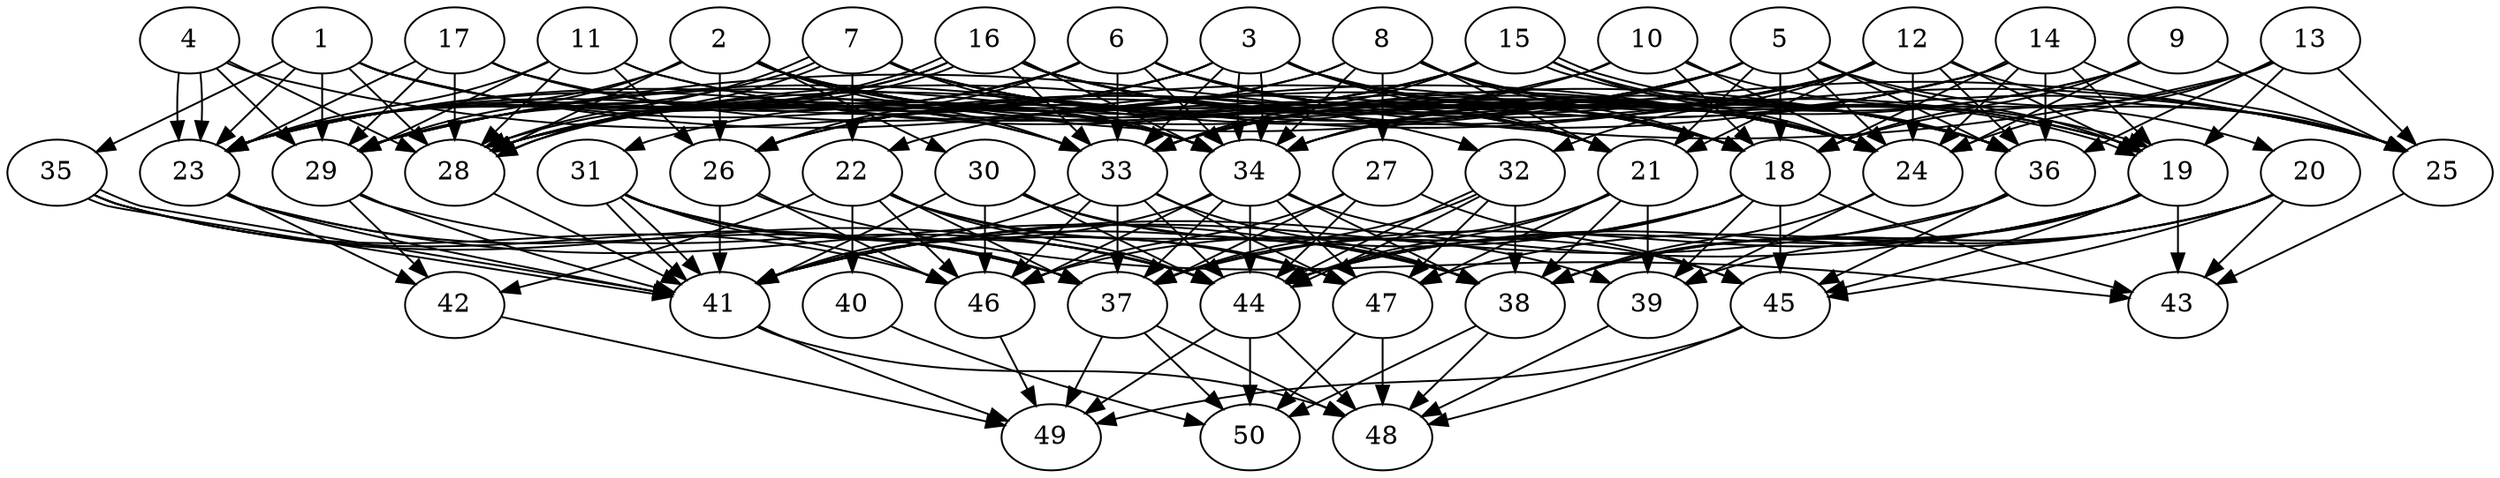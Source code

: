 // DAG automatically generated by daggen at Thu Oct  3 14:07:58 2019
// ./daggen --dot -n 50 --ccr 0.4 --fat 0.7 --regular 0.7 --density 0.9 --mindata 5242880 --maxdata 52428800 
digraph G {
  1 [size="67993600", alpha="0.04", expect_size="27197440"] 
  1 -> 23 [size ="27197440"]
  1 -> 24 [size ="27197440"]
  1 -> 28 [size ="27197440"]
  1 -> 29 [size ="27197440"]
  1 -> 32 [size ="27197440"]
  1 -> 33 [size ="27197440"]
  1 -> 34 [size ="27197440"]
  1 -> 35 [size ="27197440"]
  2 [size="15741440", alpha="0.16", expect_size="6296576"] 
  2 -> 21 [size ="6296576"]
  2 -> 23 [size ="6296576"]
  2 -> 24 [size ="6296576"]
  2 -> 25 [size ="6296576"]
  2 -> 26 [size ="6296576"]
  2 -> 28 [size ="6296576"]
  2 -> 29 [size ="6296576"]
  2 -> 30 [size ="6296576"]
  2 -> 33 [size ="6296576"]
  2 -> 34 [size ="6296576"]
  3 [size="22645760", alpha="0.01", expect_size="9058304"] 
  3 -> 18 [size ="9058304"]
  3 -> 21 [size ="9058304"]
  3 -> 23 [size ="9058304"]
  3 -> 24 [size ="9058304"]
  3 -> 25 [size ="9058304"]
  3 -> 28 [size ="9058304"]
  3 -> 29 [size ="9058304"]
  3 -> 33 [size ="9058304"]
  3 -> 34 [size ="9058304"]
  3 -> 34 [size ="9058304"]
  3 -> 36 [size ="9058304"]
  4 [size="23703040", alpha="0.03", expect_size="9481216"] 
  4 -> 18 [size ="9481216"]
  4 -> 23 [size ="9481216"]
  4 -> 23 [size ="9481216"]
  4 -> 28 [size ="9481216"]
  4 -> 29 [size ="9481216"]
  5 [size="41684480", alpha="0.10", expect_size="16673792"] 
  5 -> 18 [size ="16673792"]
  5 -> 19 [size ="16673792"]
  5 -> 21 [size ="16673792"]
  5 -> 24 [size ="16673792"]
  5 -> 25 [size ="16673792"]
  5 -> 26 [size ="16673792"]
  5 -> 28 [size ="16673792"]
  5 -> 29 [size ="16673792"]
  5 -> 34 [size ="16673792"]
  5 -> 36 [size ="16673792"]
  6 [size="23475200", alpha="0.15", expect_size="9390080"] 
  6 -> 18 [size ="9390080"]
  6 -> 19 [size ="9390080"]
  6 -> 21 [size ="9390080"]
  6 -> 23 [size ="9390080"]
  6 -> 24 [size ="9390080"]
  6 -> 26 [size ="9390080"]
  6 -> 28 [size ="9390080"]
  6 -> 33 [size ="9390080"]
  6 -> 34 [size ="9390080"]
  7 [size="69870080", alpha="0.13", expect_size="27948032"] 
  7 -> 18 [size ="27948032"]
  7 -> 21 [size ="27948032"]
  7 -> 22 [size ="27948032"]
  7 -> 23 [size ="27948032"]
  7 -> 24 [size ="27948032"]
  7 -> 28 [size ="27948032"]
  7 -> 28 [size ="27948032"]
  7 -> 34 [size ="27948032"]
  7 -> 36 [size ="27948032"]
  8 [size="65940480", alpha="0.14", expect_size="26376192"] 
  8 -> 18 [size ="26376192"]
  8 -> 19 [size ="26376192"]
  8 -> 21 [size ="26376192"]
  8 -> 24 [size ="26376192"]
  8 -> 27 [size ="26376192"]
  8 -> 28 [size ="26376192"]
  8 -> 31 [size ="26376192"]
  8 -> 34 [size ="26376192"]
  9 [size="91089920", alpha="0.03", expect_size="36435968"] 
  9 -> 18 [size ="36435968"]
  9 -> 24 [size ="36435968"]
  9 -> 25 [size ="36435968"]
  9 -> 33 [size ="36435968"]
  9 -> 34 [size ="36435968"]
  10 [size="63618560", alpha="0.05", expect_size="25447424"] 
  10 -> 18 [size ="25447424"]
  10 -> 20 [size ="25447424"]
  10 -> 23 [size ="25447424"]
  10 -> 24 [size ="25447424"]
  10 -> 33 [size ="25447424"]
  11 [size="100451840", alpha="0.12", expect_size="40180736"] 
  11 -> 23 [size ="40180736"]
  11 -> 24 [size ="40180736"]
  11 -> 26 [size ="40180736"]
  11 -> 28 [size ="40180736"]
  11 -> 29 [size ="40180736"]
  11 -> 36 [size ="40180736"]
  12 [size="126405120", alpha="0.05", expect_size="50562048"] 
  12 -> 19 [size ="50562048"]
  12 -> 21 [size ="50562048"]
  12 -> 24 [size ="50562048"]
  12 -> 25 [size ="50562048"]
  12 -> 26 [size ="50562048"]
  12 -> 29 [size ="50562048"]
  12 -> 32 [size ="50562048"]
  12 -> 34 [size ="50562048"]
  12 -> 36 [size ="50562048"]
  13 [size="104867840", alpha="0.19", expect_size="41947136"] 
  13 -> 18 [size ="41947136"]
  13 -> 19 [size ="41947136"]
  13 -> 24 [size ="41947136"]
  13 -> 25 [size ="41947136"]
  13 -> 29 [size ="41947136"]
  13 -> 36 [size ="41947136"]
  14 [size="112675840", alpha="0.19", expect_size="45070336"] 
  14 -> 18 [size ="45070336"]
  14 -> 19 [size ="45070336"]
  14 -> 22 [size ="45070336"]
  14 -> 24 [size ="45070336"]
  14 -> 25 [size ="45070336"]
  14 -> 28 [size ="45070336"]
  14 -> 33 [size ="45070336"]
  14 -> 36 [size ="45070336"]
  15 [size="130280960", alpha="0.18", expect_size="52112384"] 
  15 -> 19 [size ="52112384"]
  15 -> 19 [size ="52112384"]
  15 -> 23 [size ="52112384"]
  15 -> 24 [size ="52112384"]
  15 -> 26 [size ="52112384"]
  15 -> 28 [size ="52112384"]
  15 -> 33 [size ="52112384"]
  15 -> 36 [size ="52112384"]
  16 [size="68615680", alpha="0.12", expect_size="27446272"] 
  16 -> 18 [size ="27446272"]
  16 -> 23 [size ="27446272"]
  16 -> 24 [size ="27446272"]
  16 -> 25 [size ="27446272"]
  16 -> 28 [size ="27446272"]
  16 -> 28 [size ="27446272"]
  16 -> 29 [size ="27446272"]
  16 -> 33 [size ="27446272"]
  16 -> 34 [size ="27446272"]
  16 -> 36 [size ="27446272"]
  17 [size="36600320", alpha="0.01", expect_size="14640128"] 
  17 -> 18 [size ="14640128"]
  17 -> 23 [size ="14640128"]
  17 -> 28 [size ="14640128"]
  17 -> 29 [size ="14640128"]
  17 -> 33 [size ="14640128"]
  17 -> 34 [size ="14640128"]
  18 [size="114782720", alpha="0.07", expect_size="45913088"] 
  18 -> 39 [size ="45913088"]
  18 -> 41 [size ="45913088"]
  18 -> 43 [size ="45913088"]
  18 -> 44 [size ="45913088"]
  18 -> 45 [size ="45913088"]
  18 -> 46 [size ="45913088"]
  19 [size="79644160", alpha="0.03", expect_size="31857664"] 
  19 -> 37 [size ="31857664"]
  19 -> 38 [size ="31857664"]
  19 -> 39 [size ="31857664"]
  19 -> 41 [size ="31857664"]
  19 -> 43 [size ="31857664"]
  19 -> 44 [size ="31857664"]
  19 -> 45 [size ="31857664"]
  20 [size="94878720", alpha="0.18", expect_size="37951488"] 
  20 -> 38 [size ="37951488"]
  20 -> 43 [size ="37951488"]
  20 -> 44 [size ="37951488"]
  20 -> 45 [size ="37951488"]
  20 -> 47 [size ="37951488"]
  21 [size="123417600", alpha="0.03", expect_size="49367040"] 
  21 -> 37 [size ="49367040"]
  21 -> 38 [size ="49367040"]
  21 -> 39 [size ="49367040"]
  21 -> 44 [size ="49367040"]
  21 -> 47 [size ="49367040"]
  22 [size="76802560", alpha="0.08", expect_size="30721024"] 
  22 -> 37 [size ="30721024"]
  22 -> 38 [size ="30721024"]
  22 -> 40 [size ="30721024"]
  22 -> 42 [size ="30721024"]
  22 -> 44 [size ="30721024"]
  22 -> 46 [size ="30721024"]
  22 -> 47 [size ="30721024"]
  23 [size="103360000", alpha="0.15", expect_size="41344000"] 
  23 -> 37 [size ="41344000"]
  23 -> 38 [size ="41344000"]
  23 -> 41 [size ="41344000"]
  23 -> 42 [size ="41344000"]
  24 [size="97264640", alpha="0.03", expect_size="38905856"] 
  24 -> 38 [size ="38905856"]
  24 -> 39 [size ="38905856"]
  25 [size="88962560", alpha="0.17", expect_size="35585024"] 
  25 -> 43 [size ="35585024"]
  26 [size="77122560", alpha="0.12", expect_size="30849024"] 
  26 -> 41 [size ="30849024"]
  26 -> 43 [size ="30849024"]
  26 -> 46 [size ="30849024"]
  27 [size="28769280", alpha="0.16", expect_size="11507712"] 
  27 -> 37 [size ="11507712"]
  27 -> 44 [size ="11507712"]
  27 -> 45 [size ="11507712"]
  27 -> 46 [size ="11507712"]
  28 [size="32801280", alpha="0.10", expect_size="13120512"] 
  28 -> 41 [size ="13120512"]
  29 [size="75258880", alpha="0.17", expect_size="30103552"] 
  29 -> 41 [size ="30103552"]
  29 -> 42 [size ="30103552"]
  29 -> 44 [size ="30103552"]
  30 [size="91294720", alpha="0.13", expect_size="36517888"] 
  30 -> 38 [size ="36517888"]
  30 -> 39 [size ="36517888"]
  30 -> 41 [size ="36517888"]
  30 -> 44 [size ="36517888"]
  30 -> 46 [size ="36517888"]
  31 [size="80048640", alpha="0.03", expect_size="32019456"] 
  31 -> 37 [size ="32019456"]
  31 -> 41 [size ="32019456"]
  31 -> 41 [size ="32019456"]
  31 -> 44 [size ="32019456"]
  31 -> 46 [size ="32019456"]
  31 -> 47 [size ="32019456"]
  32 [size="96404480", alpha="0.13", expect_size="38561792"] 
  32 -> 37 [size ="38561792"]
  32 -> 38 [size ="38561792"]
  32 -> 44 [size ="38561792"]
  32 -> 44 [size ="38561792"]
  32 -> 47 [size ="38561792"]
  33 [size="25039360", alpha="0.18", expect_size="10015744"] 
  33 -> 37 [size ="10015744"]
  33 -> 38 [size ="10015744"]
  33 -> 41 [size ="10015744"]
  33 -> 44 [size ="10015744"]
  33 -> 46 [size ="10015744"]
  33 -> 47 [size ="10015744"]
  34 [size="111418880", alpha="0.20", expect_size="44567552"] 
  34 -> 37 [size ="44567552"]
  34 -> 38 [size ="44567552"]
  34 -> 41 [size ="44567552"]
  34 -> 44 [size ="44567552"]
  34 -> 45 [size ="44567552"]
  34 -> 46 [size ="44567552"]
  34 -> 47 [size ="44567552"]
  35 [size="130211840", alpha="0.01", expect_size="52084736"] 
  35 -> 37 [size ="52084736"]
  35 -> 41 [size ="52084736"]
  35 -> 41 [size ="52084736"]
  35 -> 44 [size ="52084736"]
  35 -> 46 [size ="52084736"]
  36 [size="109998080", alpha="0.13", expect_size="43999232"] 
  36 -> 38 [size ="43999232"]
  36 -> 41 [size ="43999232"]
  36 -> 45 [size ="43999232"]
  37 [size="61143040", alpha="0.08", expect_size="24457216"] 
  37 -> 48 [size ="24457216"]
  37 -> 49 [size ="24457216"]
  37 -> 50 [size ="24457216"]
  38 [size="40414720", alpha="0.00", expect_size="16165888"] 
  38 -> 48 [size ="16165888"]
  38 -> 50 [size ="16165888"]
  39 [size="100646400", alpha="0.04", expect_size="40258560"] 
  39 -> 48 [size ="40258560"]
  40 [size="83893760", alpha="0.02", expect_size="33557504"] 
  40 -> 50 [size ="33557504"]
  41 [size="40668160", alpha="0.18", expect_size="16267264"] 
  41 -> 48 [size ="16267264"]
  41 -> 49 [size ="16267264"]
  42 [size="58319360", alpha="0.05", expect_size="23327744"] 
  42 -> 49 [size ="23327744"]
  43 [size="14213120", alpha="0.08", expect_size="5685248"] 
  44 [size="118074880", alpha="0.04", expect_size="47229952"] 
  44 -> 48 [size ="47229952"]
  44 -> 49 [size ="47229952"]
  44 -> 50 [size ="47229952"]
  45 [size="115586560", alpha="0.14", expect_size="46234624"] 
  45 -> 48 [size ="46234624"]
  45 -> 49 [size ="46234624"]
  46 [size="123916800", alpha="0.14", expect_size="49566720"] 
  46 -> 49 [size ="49566720"]
  47 [size="80614400", alpha="0.17", expect_size="32245760"] 
  47 -> 48 [size ="32245760"]
  47 -> 50 [size ="32245760"]
  48 [size="127134720", alpha="0.04", expect_size="50853888"] 
  49 [size="129228800", alpha="0.01", expect_size="51691520"] 
  50 [size="35468800", alpha="0.11", expect_size="14187520"] 
}
